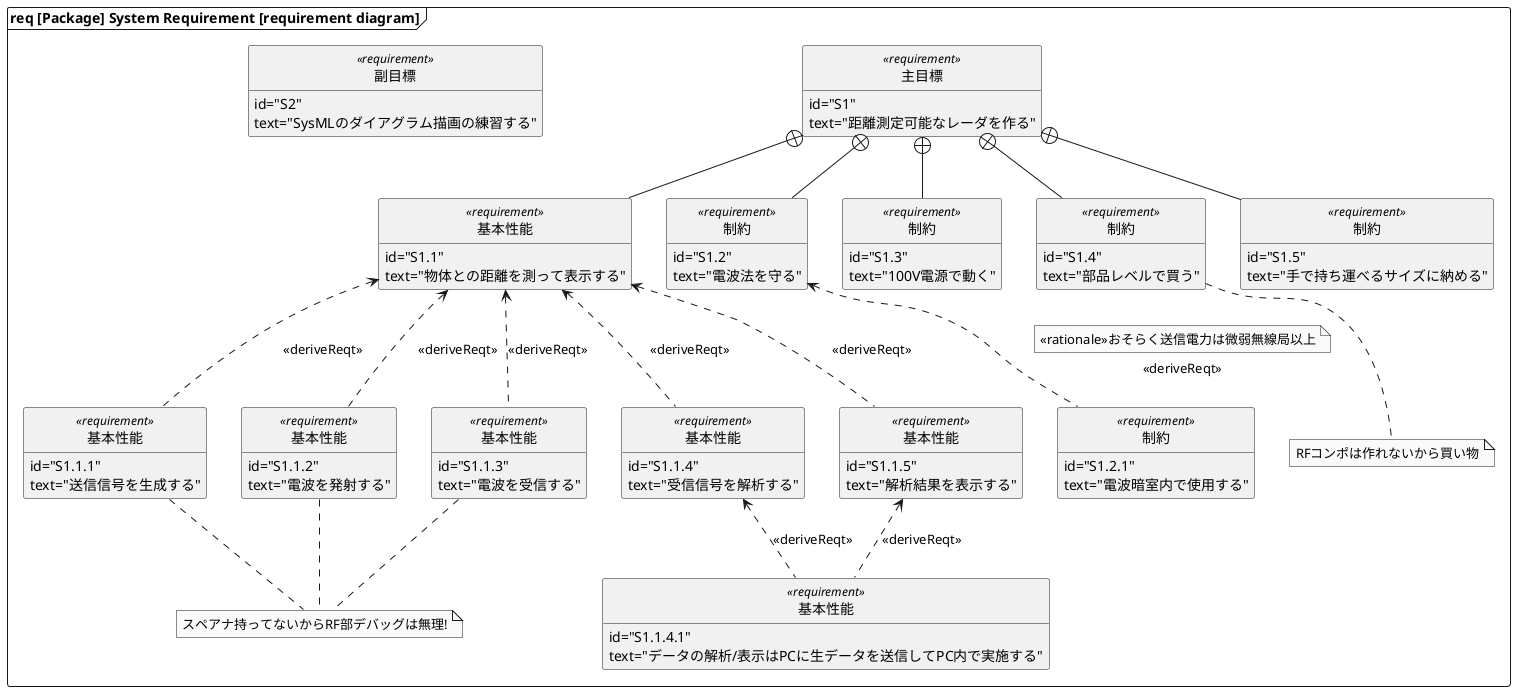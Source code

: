 @startuml

hide circle
hide empty members
hide method

skinparam monochrome true

!define REQ1 "主目標"
!define REQ2 "基本性能"
!define REQ3 "制約"
!define REQ4 "副目標"

!definelong req(name,reqid,txt,label)
class name as label <<requirement>> {
id="reqid"
text="txt"
}
!enddefinelong

!definelong freq(name,reqid,txt,label)
class name as label <<functionalRequirement>> {
id="reqid"
text="txt"
}
!enddefinelong

!definelong dcnstr(name,reqid,txt,label)
class name as label <<designConstraint>> {
id="reqid"
text="txt"
}
!enddefinelong

!define nest(x,y) x +-- y
!define derive(x,y) x <.. y : <<deriveReqt>>
!define refine(x,y) x <.. y : <<refine>>
!define derivel(x,y) x <.. y : <<deriveReqt>> link

package "req [Package] System Requirement [requirement diagram]" <<Frame>> {
    req(REQ1,S1,距離測定可能なレーダを作る,A1)
        req(REQ2,S1.1,物体との距離を測って表示する,A11)
            req(REQ2,S1.1.1,送信信号を生成する,A111)
            req(REQ2,S1.1.2,電波を発射する,A112)
            req(REQ2,S1.1.3,電波を受信する,A113)
            req(REQ2,S1.1.4,受信信号を解析する,A114)
            req(REQ2,S1.1.5,解析結果を表示する,A115)
        req(REQ3,S1.2,電波法を守る,A12)
            req(REQ3,S1.2.1,電波暗室内で使用する,A121)
        req(REQ3,S1.3,100V電源で動く,A13)
        req(REQ3,S1.4,部品レベルで買う,A14)
        req(REQ3,S1.5,手で持ち運べるサイズに納める,A15)
    req(REQ4,S2,SysMLのダイアグラム描画の練習する,A2)

    req(REQ2,S1.1.4.1,データの解析/表示はPCに生データを送信してPC内で実施する,A1141)

    note "RFコンポは作れないから買い物" as N1
    note "スペアナ持ってないからRF部デバッグは無理!" as N2
}

nest(A1,A11)
nest(A1,A12)
nest(A1,A13)
nest(A1,A14)
nest(A1,A15)

derive(A11,A111)
derive(A11,A112)
derive(A11,A113)
derive(A11,A114)
derive(A11,A115)

derive(A114,A1141)
derive(A115,A1141)

derive(A12,A121)
note top on link : <<rationale>>おそらく送信電力は微弱無線局以上

A14 .. N1
A111 .. N2
A112 .. N2
A113 .. N2

@enduml